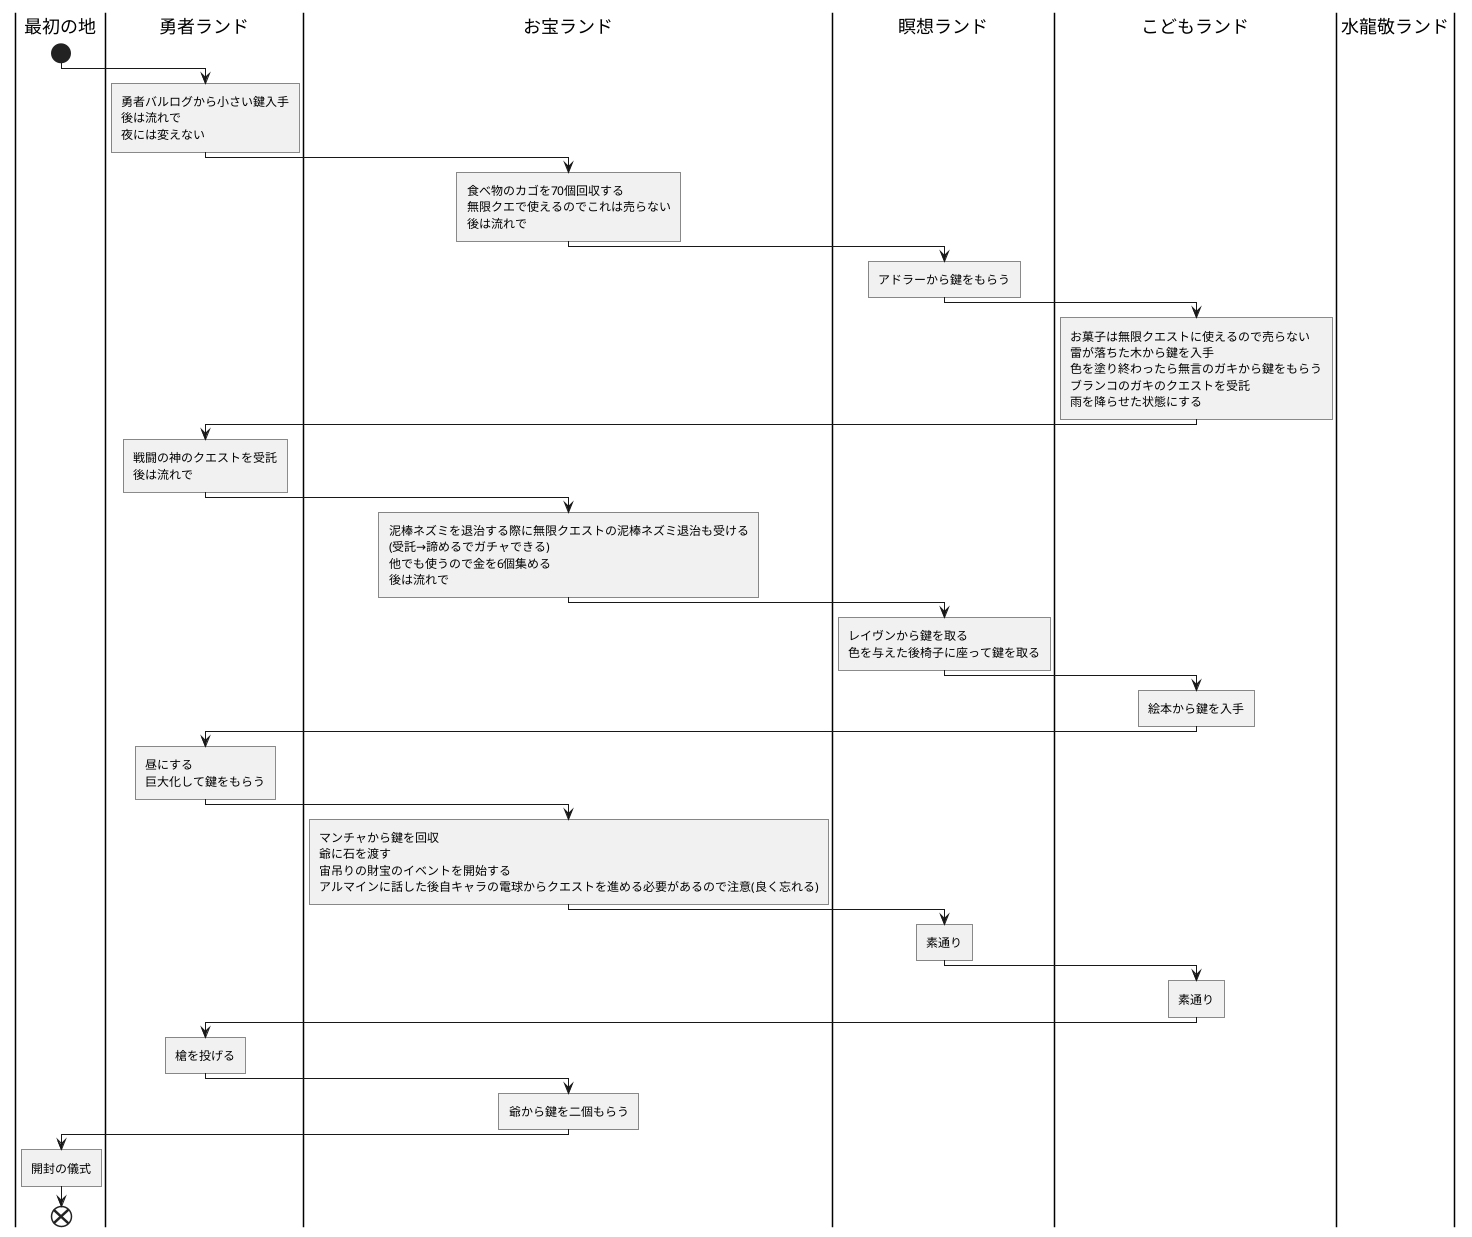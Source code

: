 @startuml アフターランド
    |最初の地|
    start
    |勇者ランド|
    :勇者バルログから小さい鍵入手
    後は流れで
    夜には変えない]
    |お宝ランド|
    :食べ物のカゴを70個回収する
    無限クエで使えるのでこれは売らない
    後は流れで]
    |瞑想ランド|
    :アドラーから鍵をもらう]
    |こどもランド|
    :お菓子は無限クエストに使えるので売らない
    雷が落ちた木から鍵を入手
    色を塗り終わったら無言のガキから鍵をもらう
    ブランコのガキのクエストを受託
    雨を降らせた状態にする]
    |勇者ランド|
    :戦闘の神のクエストを受託
    後は流れで]
    |お宝ランド|
    :泥棒ネズミを退治する際に無限クエストの泥棒ネズミ退治も受ける
    (受託→諦めるでガチャできる)
    他でも使うので金を6個集める
    後は流れで]
    |瞑想ランド|
    :レイヴンから鍵を取る
    色を与えた後椅子に座って鍵を取る]
    |こどもランド|
    :絵本から鍵を入手]    
    |勇者ランド|
    :昼にする
    巨大化して鍵をもらう]
    |お宝ランド|
    :マンチャから鍵を回収
    爺に石を渡す
    宙吊りの財宝のイベントを開始する
    アルマインに話した後自キャラの電球からクエストを進める必要があるので注意(良く忘れる)]
    |瞑想ランド|
    :素通り]
    |こどもランド|
    :素通り]
    |勇者ランド|
    :槍を投げる]
    |お宝ランド|
    :爺から鍵を二個もらう]
    |最初の地|
    :開封の儀式]
    end
    |水龍敬ランド|
@enduml